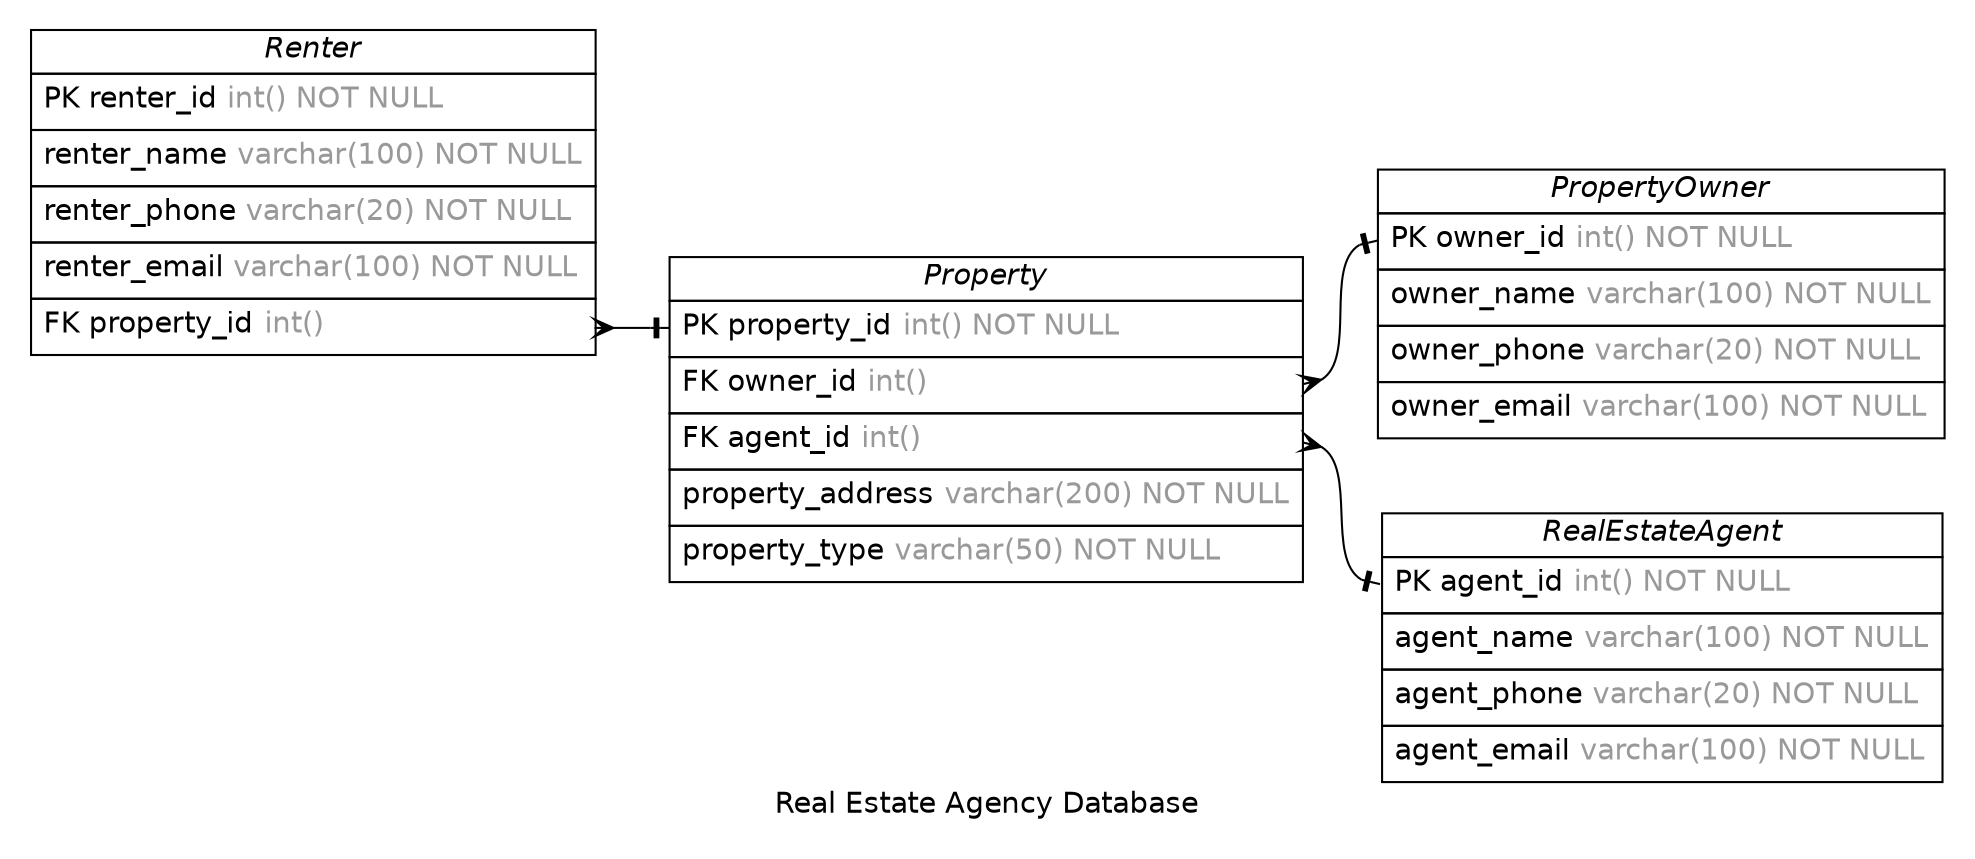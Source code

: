 /* created with ERDot < https://github.com/ehne/ERDot > */
digraph G {
    graph [
        nodesep=0.5;
        rankdir="LR";
        concentrate=true;
        splines="spline";
        fontname="Helvetica";
        pad="0.2,0.2",
        label="Real Estate Agency Database",
        
    ];
    
    node [shape=plain, fontname="Helvetica"];
    edge [
        dir=both,
        fontsize=12,
        arrowsize=0.9,
        penwidth=1.0,
        labelangle=32,
        labeldistance=1.8,
        fontname="Helvetica"
    ];
    
    "RealEstateAgent" [ label=<
        <table border="0" cellborder="1" cellspacing="0" >
        <tr><td><i>RealEstateAgent</i></td></tr>
        <tr><td port="agent_id" align="left" cellpadding="5">PK agent_id <font color="grey60">int() NOT NULL</font></td></tr>
        <tr><td port="agent_name" align="left" cellpadding="5">agent_name <font color="grey60">varchar(100) NOT NULL</font></td></tr>
        <tr><td port="agent_phone" align="left" cellpadding="5">agent_phone <font color="grey60">varchar(20) NOT NULL</font></td></tr>
        <tr><td port="agent_email" align="left" cellpadding="5">agent_email <font color="grey60">varchar(100) NOT NULL</font></td></tr>
    </table>>];
    "PropertyOwner" [ label=<
        <table border="0" cellborder="1" cellspacing="0" >
        <tr><td><i>PropertyOwner</i></td></tr>
        <tr><td port="owner_id" align="left" cellpadding="5">PK owner_id <font color="grey60">int() NOT NULL</font></td></tr>
        <tr><td port="owner_name" align="left" cellpadding="5">owner_name <font color="grey60">varchar(100) NOT NULL</font></td></tr>
        <tr><td port="owner_phone" align="left" cellpadding="5">owner_phone <font color="grey60">varchar(20) NOT NULL</font></td></tr>
        <tr><td port="owner_email" align="left" cellpadding="5">owner_email <font color="grey60">varchar(100) NOT NULL</font></td></tr>
    </table>>];
    "Property" [ label=<
        <table border="0" cellborder="1" cellspacing="0" >
        <tr><td><i>Property</i></td></tr>
        <tr><td port="property_id" align="left" cellpadding="5">PK property_id <font color="grey60">int() NOT NULL</font></td></tr>
        <tr><td port="owner_id" align="left" cellpadding="5">FK owner_id <font color="grey60">int()</font></td></tr>
        <tr><td port="agent_id" align="left" cellpadding="5">FK agent_id <font color="grey60">int()</font></td></tr>
        <tr><td port="property_address" align="left" cellpadding="5">property_address <font color="grey60">varchar(200) NOT NULL</font></td></tr>
        <tr><td port="property_type" align="left" cellpadding="5">property_type <font color="grey60">varchar(50) NOT NULL</font></td></tr>
    </table>>];
    "Renter" [ label=<
        <table border="0" cellborder="1" cellspacing="0" >
        <tr><td><i>Renter</i></td></tr>
        <tr><td port="renter_id" align="left" cellpadding="5">PK renter_id <font color="grey60">int() NOT NULL</font></td></tr>
        <tr><td port="renter_name" align="left" cellpadding="5">renter_name <font color="grey60">varchar(100) NOT NULL</font></td></tr>
        <tr><td port="renter_phone" align="left" cellpadding="5">renter_phone <font color="grey60">varchar(20) NOT NULL</font></td></tr>
        <tr><td port="renter_email" align="left" cellpadding="5">renter_email <font color="grey60">varchar(100) NOT NULL</font></td></tr>
        <tr><td port="property_id" align="left" cellpadding="5">FK property_id <font color="grey60">int()</font></td></tr>
    </table>>];

    
    "Property":"owner_id"->"PropertyOwner":"owner_id" [
        arrowhead=noneotee,

        arrowtail=ocrow,
    ];

    
    "Property":"agent_id"->"RealEstateAgent":"agent_id" [
        arrowhead=noneotee,

        arrowtail=ocrow,
    ];

    
    "Renter":"property_id"->"Property":"property_id" [
        arrowhead=noneotee,

        arrowtail=ocrow,
    ];



    

}
